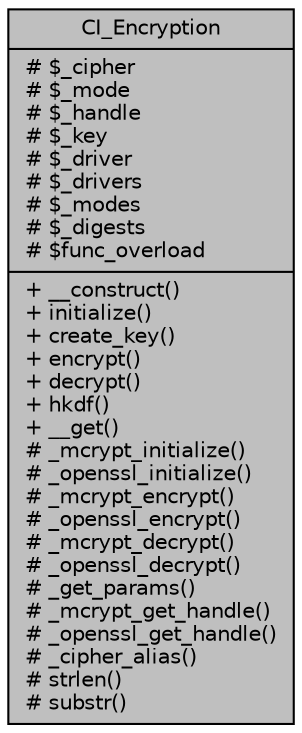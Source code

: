 digraph "CI_Encryption"
{
 // LATEX_PDF_SIZE
  edge [fontname="Helvetica",fontsize="10",labelfontname="Helvetica",labelfontsize="10"];
  node [fontname="Helvetica",fontsize="10",shape=record];
  Node2 [label="{CI_Encryption\n|# $_cipher\l# $_mode\l# $_handle\l# $_key\l# $_driver\l# $_drivers\l# $_modes\l# $_digests\l# $func_overload\l|+ __construct()\l+ initialize()\l+ create_key()\l+ encrypt()\l+ decrypt()\l+ hkdf()\l+ __get()\l# _mcrypt_initialize()\l# _openssl_initialize()\l# _mcrypt_encrypt()\l# _openssl_encrypt()\l# _mcrypt_decrypt()\l# _openssl_decrypt()\l# _get_params()\l# _mcrypt_get_handle()\l# _openssl_get_handle()\l# _cipher_alias()\l# strlen()\l# substr()\l}",height=0.2,width=0.4,color="black", fillcolor="grey75", style="filled", fontcolor="black",tooltip=" "];
}
